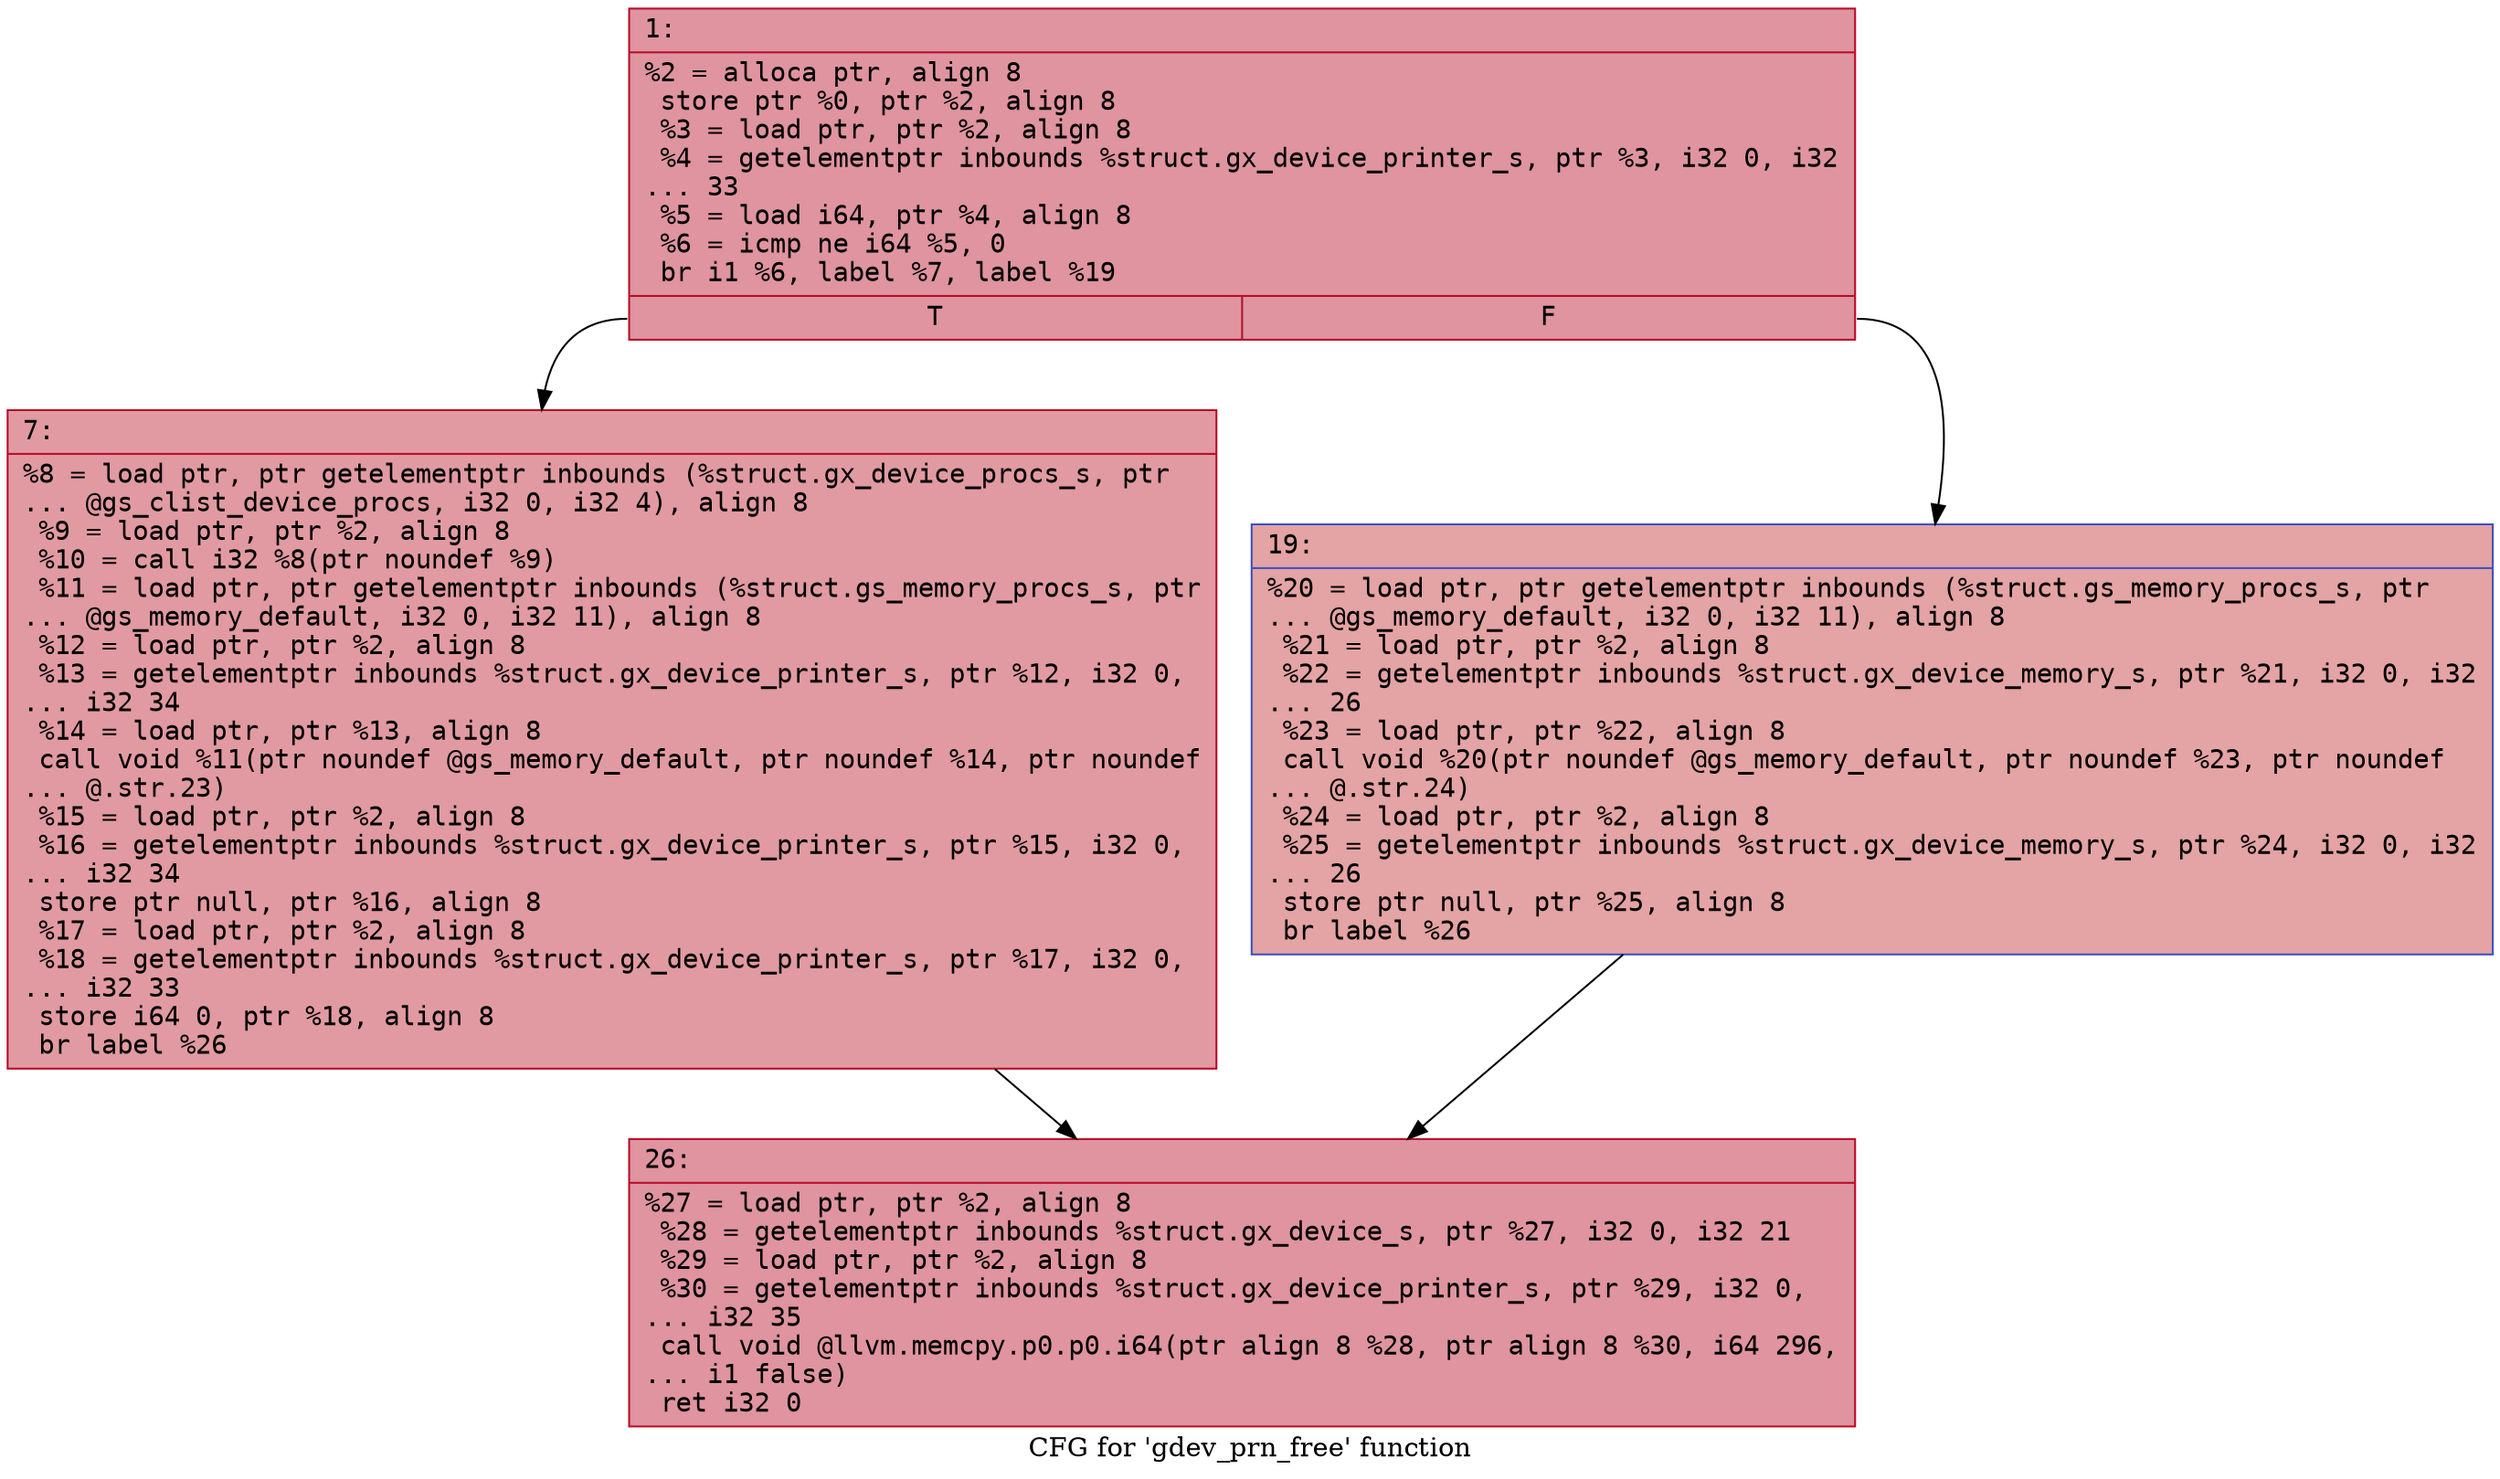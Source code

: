 digraph "CFG for 'gdev_prn_free' function" {
	label="CFG for 'gdev_prn_free' function";

	Node0x6000014029e0 [shape=record,color="#b70d28ff", style=filled, fillcolor="#b70d2870" fontname="Courier",label="{1:\l|  %2 = alloca ptr, align 8\l  store ptr %0, ptr %2, align 8\l  %3 = load ptr, ptr %2, align 8\l  %4 = getelementptr inbounds %struct.gx_device_printer_s, ptr %3, i32 0, i32\l... 33\l  %5 = load i64, ptr %4, align 8\l  %6 = icmp ne i64 %5, 0\l  br i1 %6, label %7, label %19\l|{<s0>T|<s1>F}}"];
	Node0x6000014029e0:s0 -> Node0x600001402a30[tooltip="1 -> 7\nProbability 62.50%" ];
	Node0x6000014029e0:s1 -> Node0x600001402a80[tooltip="1 -> 19\nProbability 37.50%" ];
	Node0x600001402a30 [shape=record,color="#b70d28ff", style=filled, fillcolor="#bb1b2c70" fontname="Courier",label="{7:\l|  %8 = load ptr, ptr getelementptr inbounds (%struct.gx_device_procs_s, ptr\l... @gs_clist_device_procs, i32 0, i32 4), align 8\l  %9 = load ptr, ptr %2, align 8\l  %10 = call i32 %8(ptr noundef %9)\l  %11 = load ptr, ptr getelementptr inbounds (%struct.gs_memory_procs_s, ptr\l... @gs_memory_default, i32 0, i32 11), align 8\l  %12 = load ptr, ptr %2, align 8\l  %13 = getelementptr inbounds %struct.gx_device_printer_s, ptr %12, i32 0,\l... i32 34\l  %14 = load ptr, ptr %13, align 8\l  call void %11(ptr noundef @gs_memory_default, ptr noundef %14, ptr noundef\l... @.str.23)\l  %15 = load ptr, ptr %2, align 8\l  %16 = getelementptr inbounds %struct.gx_device_printer_s, ptr %15, i32 0,\l... i32 34\l  store ptr null, ptr %16, align 8\l  %17 = load ptr, ptr %2, align 8\l  %18 = getelementptr inbounds %struct.gx_device_printer_s, ptr %17, i32 0,\l... i32 33\l  store i64 0, ptr %18, align 8\l  br label %26\l}"];
	Node0x600001402a30 -> Node0x600001402ad0[tooltip="7 -> 26\nProbability 100.00%" ];
	Node0x600001402a80 [shape=record,color="#3d50c3ff", style=filled, fillcolor="#c32e3170" fontname="Courier",label="{19:\l|  %20 = load ptr, ptr getelementptr inbounds (%struct.gs_memory_procs_s, ptr\l... @gs_memory_default, i32 0, i32 11), align 8\l  %21 = load ptr, ptr %2, align 8\l  %22 = getelementptr inbounds %struct.gx_device_memory_s, ptr %21, i32 0, i32\l... 26\l  %23 = load ptr, ptr %22, align 8\l  call void %20(ptr noundef @gs_memory_default, ptr noundef %23, ptr noundef\l... @.str.24)\l  %24 = load ptr, ptr %2, align 8\l  %25 = getelementptr inbounds %struct.gx_device_memory_s, ptr %24, i32 0, i32\l... 26\l  store ptr null, ptr %25, align 8\l  br label %26\l}"];
	Node0x600001402a80 -> Node0x600001402ad0[tooltip="19 -> 26\nProbability 100.00%" ];
	Node0x600001402ad0 [shape=record,color="#b70d28ff", style=filled, fillcolor="#b70d2870" fontname="Courier",label="{26:\l|  %27 = load ptr, ptr %2, align 8\l  %28 = getelementptr inbounds %struct.gx_device_s, ptr %27, i32 0, i32 21\l  %29 = load ptr, ptr %2, align 8\l  %30 = getelementptr inbounds %struct.gx_device_printer_s, ptr %29, i32 0,\l... i32 35\l  call void @llvm.memcpy.p0.p0.i64(ptr align 8 %28, ptr align 8 %30, i64 296,\l... i1 false)\l  ret i32 0\l}"];
}
